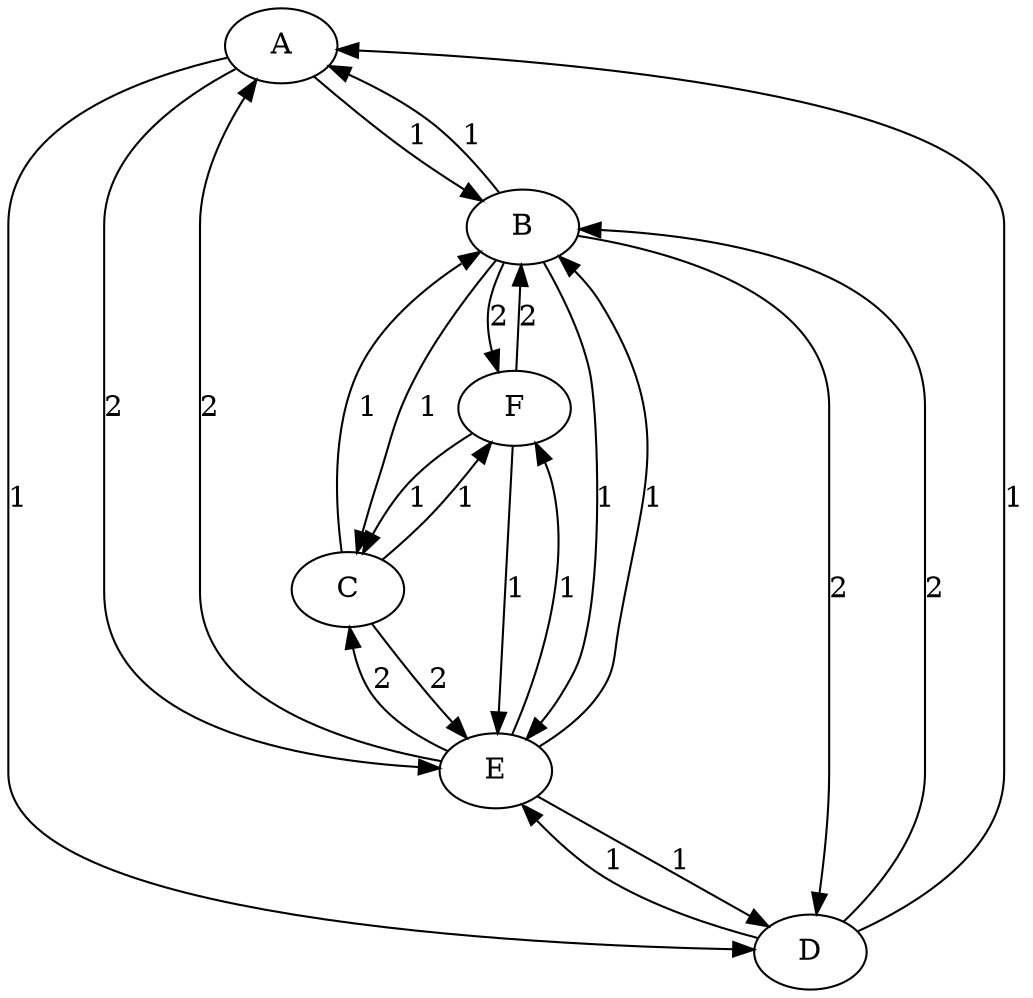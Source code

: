 digraph{
    A -> B [label="1"]
    A -> E [label="2"]
    A -> D [label="1"]
    B -> A [label="1"]
    B -> C [label="1"]
    B -> D [label="2"]
    B -> E [label="1"]
    B -> F [label="2"]
    C -> B [label="1"]
    C -> E [label="2"]
    C -> F [label="1"]
    D -> A [label="1"]
    D -> B [label="2"]
    D -> E [label="1"]
    E -> A [label="2"]
    E -> B [label="1"]
    E -> C [label="2"]
    E -> D [label="1"]
    E -> F [label="1"]
    F -> B [label="2"]
    F -> C [label="1"]
    F -> E [label="1"]
}